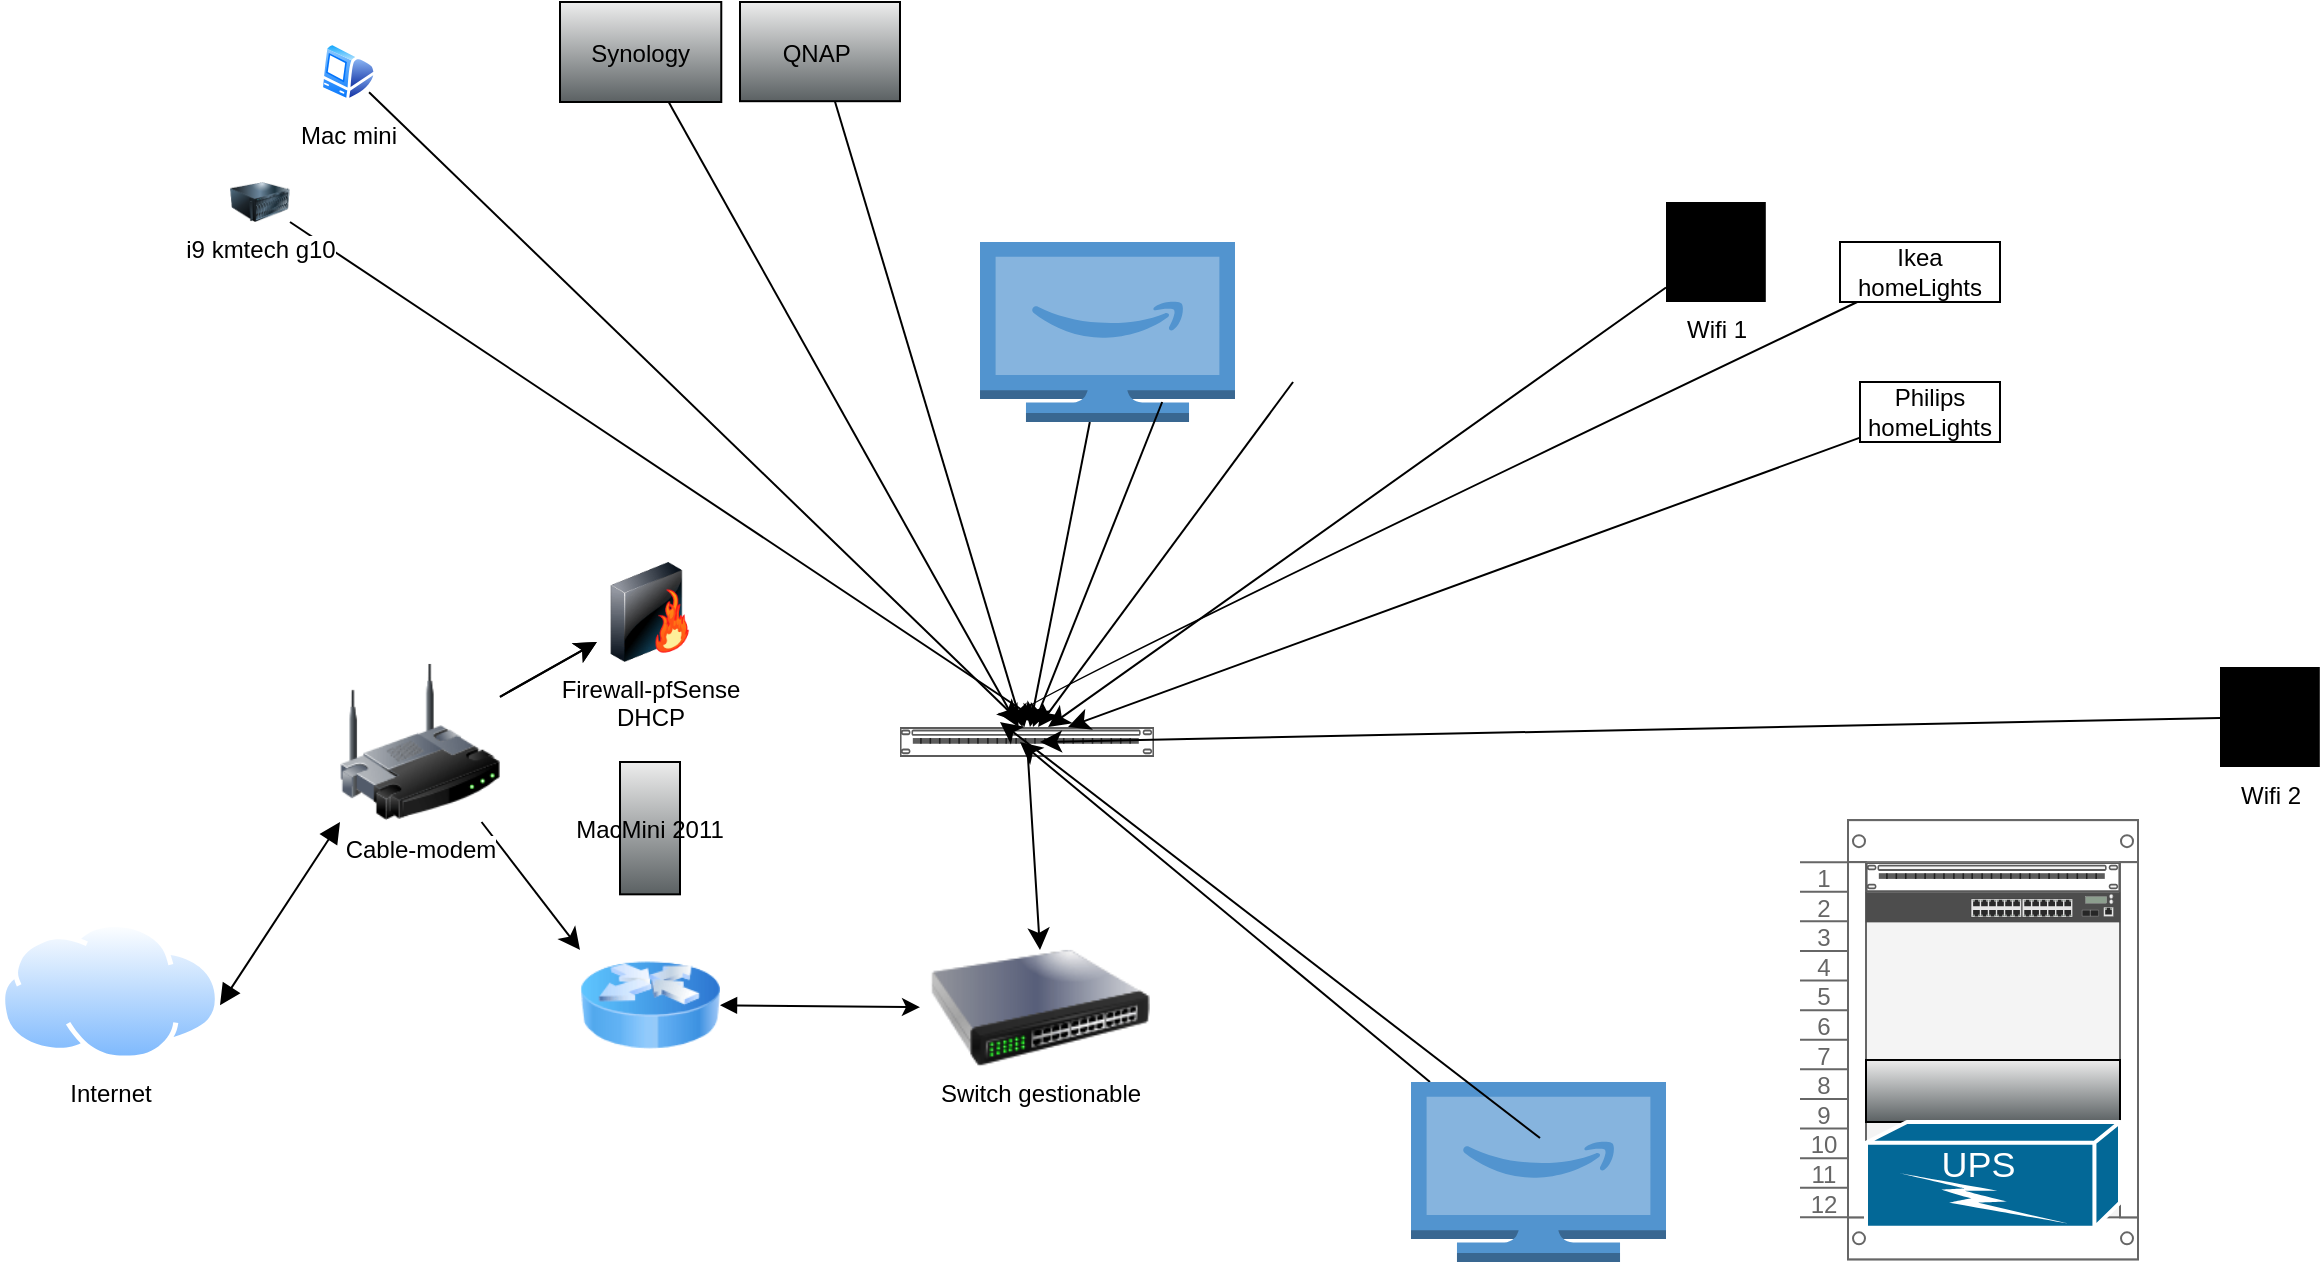 <mxfile version="28.0.9">
  <diagram name="Página-1" id="AzQ837hKO69bOEvzX8lG">
    <mxGraphModel dx="1570" dy="2525" grid="1" gridSize="10" guides="1" tooltips="1" connect="1" arrows="1" fold="1" page="1" pageScale="1" pageWidth="827" pageHeight="1169" math="0" shadow="0">
      <root>
        <mxCell id="0" />
        <mxCell id="1" parent="0" />
        <mxCell id="GdxvCq1TfTNg5mQ6eXH_-2" value="" style="strokeColor=#666666;html=1;verticalLabelPosition=bottom;labelBackgroundColor=#ffffff;verticalAlign=top;outlineConnect=0;shadow=0;dashed=0;shape=mxgraph.rackGeneral.rackCabinet3;fillColor2=#f4f4f4;container=1;collapsible=0;childLayout=rack;allowGaps=1;marginLeft=33;marginRight=9;marginTop=21;marginBottom=22;textColor=#666666;numDisp=ascend;" parent="1" vertex="1">
          <mxGeometry x="1320" y="319.07" width="169" height="220.93" as="geometry" />
        </mxCell>
        <mxCell id="UxFv_I-L1PYL_ZdudsUN-2" value="" style="strokeColor=#666666;html=1;labelPosition=right;align=left;spacingLeft=15;shadow=0;dashed=0;outlineConnect=0;shape=mxgraph.rack.general.cat5e_rack_mount_patch_panel_24_ports;" parent="GdxvCq1TfTNg5mQ6eXH_-2" vertex="1">
          <mxGeometry x="33" y="21" width="127" height="15" as="geometry" />
        </mxCell>
        <mxCell id="GdxvCq1TfTNg5mQ6eXH_-8" value="" style="html=1;verticalLabelPosition=bottom;verticalAlign=top;outlineConnect=0;shadow=0;dashed=0;shape=mxgraph.rack.hpe_aruba.gateways_controllers.aruba_7024_mobility_controller_front;" parent="GdxvCq1TfTNg5mQ6eXH_-2" vertex="1">
          <mxGeometry x="33" y="36" width="127" height="15" as="geometry" />
        </mxCell>
        <mxCell id="UxFv_I-L1PYL_ZdudsUN-4" value="" style="fillColorStyles=neutralFill;neutralFill=#9DA6A8;shape=mxgraph.networks2.icon;aspect=fixed;fillColor=#EDEDED;strokeColor=#000000;gradientColor=#5B6163;network2IconShadow=1;network2bgFillColor=none;network2Icon=mxgraph.networks2.nas_filer;network2IconW=1;network2IconH=0.62;" parent="GdxvCq1TfTNg5mQ6eXH_-2" vertex="1">
          <mxGeometry x="33" y="119.93" width="127" height="31" as="geometry" />
        </mxCell>
        <mxCell id="UxFv_I-L1PYL_ZdudsUN-3" value="" style="shape=mxgraph.cisco.misc.ups;html=1;pointerEvents=1;dashed=0;fillColor=#036897;strokeColor=#ffffff;strokeWidth=2;verticalLabelPosition=bottom;verticalAlign=top;align=center;outlineConnect=0;" parent="GdxvCq1TfTNg5mQ6eXH_-2" vertex="1">
          <mxGeometry x="33" y="150.93" width="127" height="52.86" as="geometry" />
        </mxCell>
        <mxCell id="GdxvCq1TfTNg5mQ6eXH_-11" value="Internet" style="image;aspect=fixed;perimeter=ellipsePerimeter;html=1;align=center;shadow=0;dashed=0;spacingTop=3;image=img/lib/active_directory/internet_cloud.svg;" parent="1" vertex="1">
          <mxGeometry x="420" y="370" width="110" height="69.3" as="geometry" />
        </mxCell>
        <mxCell id="GdxvCq1TfTNg5mQ6eXH_-14" style="rounded=0;orthogonalLoop=1;jettySize=auto;html=1;fontSize=12;startSize=8;endSize=8;entryX=1;entryY=0.601;entryDx=0;entryDy=0;entryPerimeter=0;endArrow=block;endFill=1;startArrow=block;startFill=1;exitX=0;exitY=1;exitDx=0;exitDy=0;" parent="1" source="GdxvCq1TfTNg5mQ6eXH_-15" target="GdxvCq1TfTNg5mQ6eXH_-11" edge="1">
          <mxGeometry relative="1" as="geometry">
            <mxPoint x="540" y="400" as="targetPoint" />
          </mxGeometry>
        </mxCell>
        <mxCell id="GdxvCq1TfTNg5mQ6eXH_-13" value="" style="image;html=1;image=img/lib/clip_art/networking/Router_Icon_128x128.png" parent="1" vertex="1">
          <mxGeometry x="710" y="383.95" width="70" height="55.35" as="geometry" />
        </mxCell>
        <mxCell id="GdxvCq1TfTNg5mQ6eXH_-16" style="edgeStyle=none;curved=1;rounded=0;orthogonalLoop=1;jettySize=auto;html=1;entryX=0;entryY=0;entryDx=0;entryDy=0;fontSize=12;startSize=8;endSize=8;" parent="1" source="GdxvCq1TfTNg5mQ6eXH_-15" target="GdxvCq1TfTNg5mQ6eXH_-13" edge="1">
          <mxGeometry relative="1" as="geometry" />
        </mxCell>
        <mxCell id="UxFv_I-L1PYL_ZdudsUN-6" value="" style="edgeStyle=none;curved=1;rounded=0;orthogonalLoop=1;jettySize=auto;html=1;fontSize=12;startSize=8;endSize=8;" parent="1" source="GdxvCq1TfTNg5mQ6eXH_-15" target="GdxvCq1TfTNg5mQ6eXH_-19" edge="1">
          <mxGeometry relative="1" as="geometry" />
        </mxCell>
        <mxCell id="UxFv_I-L1PYL_ZdudsUN-7" value="" style="edgeStyle=none;curved=1;rounded=0;orthogonalLoop=1;jettySize=auto;html=1;fontSize=12;startSize=8;endSize=8;" parent="1" source="GdxvCq1TfTNg5mQ6eXH_-15" target="GdxvCq1TfTNg5mQ6eXH_-19" edge="1">
          <mxGeometry relative="1" as="geometry" />
        </mxCell>
        <mxCell id="GdxvCq1TfTNg5mQ6eXH_-15" value="Cable-modem" style="image;html=1;image=img/lib/clip_art/networking/Wireless_Router_128x128.png" parent="1" vertex="1">
          <mxGeometry x="590" y="240" width="80" height="80" as="geometry" />
        </mxCell>
        <mxCell id="GdxvCq1TfTNg5mQ6eXH_-17" value="MacMini 2011" style="shape=mxgraph.networks2.icon;aspect=fixed;fillColor=#EDEDED;strokeColor=#000000;gradientColor=#5B6163;network2IconShadow=1;network2bgFillColor=none;network2Icon=mxgraph.networks2.desktop_pc;network2IconXOffset=-0.003;network2IconYOffset=0.0;network2IconW=0.453;network2IconH=1.0;" parent="1" vertex="1">
          <mxGeometry x="730" y="290" width="30" height="66.17" as="geometry" />
        </mxCell>
        <mxCell id="GdxvCq1TfTNg5mQ6eXH_-19" value="Firewall-pfSense&lt;div&gt;DHCP&lt;/div&gt;" style="image;html=1;image=img/lib/clip_art/networking/Firewall-page1_128x128.png" parent="1" vertex="1">
          <mxGeometry x="718.42" y="190.0" width="53.16" height="50" as="geometry" />
        </mxCell>
        <mxCell id="GdxvCq1TfTNg5mQ6eXH_-21" style="rounded=0;orthogonalLoop=1;jettySize=auto;html=1;entryX=1;entryY=0.5;entryDx=0;entryDy=0;fontSize=12;endArrow=block;endFill=1;startArrow=classic;startFill=1;" parent="1" source="GdxvCq1TfTNg5mQ6eXH_-20" target="GdxvCq1TfTNg5mQ6eXH_-13" edge="1">
          <mxGeometry relative="1" as="geometry" />
        </mxCell>
        <mxCell id="GdxvCq1TfTNg5mQ6eXH_-20" value="Switch gestionable" style="image;html=1;image=img/lib/clip_art/networking/Switch_128x128.png" parent="1" vertex="1">
          <mxGeometry x="880" y="383.95" width="120" height="58.37" as="geometry" />
        </mxCell>
        <mxCell id="qjA5OxGg3spYhjRqrUWt-20" style="edgeStyle=none;curved=1;rounded=0;orthogonalLoop=1;jettySize=auto;html=1;fontSize=12;startSize=8;endSize=8;" edge="1" parent="1" source="UxFv_I-L1PYL_ZdudsUN-12">
          <mxGeometry relative="1" as="geometry">
            <mxPoint x="940" y="270" as="targetPoint" />
          </mxGeometry>
        </mxCell>
        <mxCell id="UxFv_I-L1PYL_ZdudsUN-12" value="i9 kmtech g10" style="image;html=1;image=img/lib/clip_art/computers/Server_128x128.png" parent="1" vertex="1">
          <mxGeometry x="530" width="40" height="20" as="geometry" />
        </mxCell>
        <mxCell id="qjA5OxGg3spYhjRqrUWt-5" style="edgeStyle=none;curved=1;rounded=0;orthogonalLoop=1;jettySize=auto;html=1;fontSize=12;startSize=8;endSize=8;" edge="1" parent="1" source="qjA5OxGg3spYhjRqrUWt-1" target="qjA5OxGg3spYhjRqrUWt-8">
          <mxGeometry relative="1" as="geometry" />
        </mxCell>
        <mxCell id="qjA5OxGg3spYhjRqrUWt-1" value="" style="outlineConnect=0;dashed=0;verticalLabelPosition=bottom;verticalAlign=top;align=center;html=1;shape=mxgraph.aws3.fire_tv;fillColor=#5294CF;gradientColor=none;" vertex="1" parent="1">
          <mxGeometry x="910" y="30" width="127.5" height="90" as="geometry" />
        </mxCell>
        <mxCell id="qjA5OxGg3spYhjRqrUWt-6" style="edgeStyle=none;curved=1;rounded=0;orthogonalLoop=1;jettySize=auto;html=1;fontSize=12;startSize=8;endSize=8;" edge="1" parent="1" source="qjA5OxGg3spYhjRqrUWt-2" target="qjA5OxGg3spYhjRqrUWt-8">
          <mxGeometry relative="1" as="geometry">
            <mxPoint x="1210" y="250" as="targetPoint" />
          </mxGeometry>
        </mxCell>
        <mxCell id="qjA5OxGg3spYhjRqrUWt-2" value="" style="shape=image;html=1;verticalAlign=top;verticalLabelPosition=bottom;labelBackgroundColor=#ffffff;imageAspect=0;aspect=fixed;image=https://icons.diagrams.net/icon-cache1/iPhone_7___AirPods_icons_-_Solid_Style-2124/apple-tv-box-1197.svg" vertex="1" parent="1">
          <mxGeometry x="980" y="40" width="70" height="70" as="geometry" />
        </mxCell>
        <mxCell id="qjA5OxGg3spYhjRqrUWt-7" style="edgeStyle=none;curved=1;rounded=0;orthogonalLoop=1;jettySize=auto;html=1;fontSize=12;startSize=8;endSize=8;" edge="1" parent="1" source="qjA5OxGg3spYhjRqrUWt-4" target="qjA5OxGg3spYhjRqrUWt-8">
          <mxGeometry relative="1" as="geometry">
            <mxPoint x="1100" y="340" as="targetPoint" />
          </mxGeometry>
        </mxCell>
        <mxCell id="qjA5OxGg3spYhjRqrUWt-4" value="" style="shape=image;html=1;verticalAlign=top;verticalLabelPosition=bottom;labelBackgroundColor=#ffffff;imageAspect=0;aspect=fixed;image=https://icons.diagrams.net/icon-cache1/Miu_square_flat_social-2107/playstation-square-social-media-1459.svg" vertex="1" parent="1">
          <mxGeometry x="1060" y="50" width="50" height="50" as="geometry" />
        </mxCell>
        <mxCell id="qjA5OxGg3spYhjRqrUWt-12" style="edgeStyle=none;curved=1;rounded=0;orthogonalLoop=1;jettySize=auto;html=1;fontSize=12;startSize=8;endSize=8;entryX=0.5;entryY=0;entryDx=0;entryDy=0;" edge="1" parent="1" source="qjA5OxGg3spYhjRqrUWt-8" target="GdxvCq1TfTNg5mQ6eXH_-20">
          <mxGeometry relative="1" as="geometry">
            <mxPoint x="1316.5" y="280" as="targetPoint" />
          </mxGeometry>
        </mxCell>
        <mxCell id="qjA5OxGg3spYhjRqrUWt-8" value="" style="strokeColor=#666666;html=1;labelPosition=right;align=left;spacingLeft=15;shadow=0;dashed=0;outlineConnect=0;shape=mxgraph.rack.general.cat5e_rack_mount_patch_panel_24_ports;" vertex="1" parent="1">
          <mxGeometry x="870" y="272.5" width="127" height="15" as="geometry" />
        </mxCell>
        <mxCell id="qjA5OxGg3spYhjRqrUWt-16" style="edgeStyle=none;curved=1;rounded=0;orthogonalLoop=1;jettySize=auto;html=1;fontSize=12;startSize=8;endSize=8;" edge="1" parent="1" source="qjA5OxGg3spYhjRqrUWt-9" target="qjA5OxGg3spYhjRqrUWt-8">
          <mxGeometry relative="1" as="geometry" />
        </mxCell>
        <mxCell id="qjA5OxGg3spYhjRqrUWt-9" value="Philips homeLights" style="rounded=0;whiteSpace=wrap;html=1;" vertex="1" parent="1">
          <mxGeometry x="1350" y="100" width="70" height="30" as="geometry" />
        </mxCell>
        <mxCell id="qjA5OxGg3spYhjRqrUWt-17" style="edgeStyle=none;curved=1;rounded=0;orthogonalLoop=1;jettySize=auto;html=1;fontSize=12;startSize=8;endSize=8;" edge="1" parent="1" source="qjA5OxGg3spYhjRqrUWt-10" target="qjA5OxGg3spYhjRqrUWt-8">
          <mxGeometry relative="1" as="geometry">
            <mxPoint x="950" y="260" as="targetPoint" />
          </mxGeometry>
        </mxCell>
        <mxCell id="qjA5OxGg3spYhjRqrUWt-10" value="Wifi 1" style="sketch=0;verticalLabelPosition=bottom;sketch=0;aspect=fixed;html=1;verticalAlign=top;strokeColor=none;fillColor=#000000;align=center;outlineConnect=0;pointerEvents=1;shape=mxgraph.citrix2.wifi_router;" vertex="1" parent="1">
          <mxGeometry x="1253" y="10" width="49.9" height="50" as="geometry" />
        </mxCell>
        <mxCell id="qjA5OxGg3spYhjRqrUWt-26" style="edgeStyle=none;curved=1;rounded=0;orthogonalLoop=1;jettySize=auto;html=1;fontSize=12;startSize=8;endSize=8;" edge="1" parent="1" source="qjA5OxGg3spYhjRqrUWt-11">
          <mxGeometry relative="1" as="geometry">
            <mxPoint x="940" y="280" as="targetPoint" />
          </mxGeometry>
        </mxCell>
        <mxCell id="qjA5OxGg3spYhjRqrUWt-11" value="Wifi 2" style="sketch=0;verticalLabelPosition=bottom;sketch=0;aspect=fixed;html=1;verticalAlign=top;strokeColor=none;fillColor=#000000;align=center;outlineConnect=0;pointerEvents=1;shape=mxgraph.citrix2.wifi_router;" vertex="1" parent="1">
          <mxGeometry x="1530" y="242.5" width="49.9" height="50" as="geometry" />
        </mxCell>
        <mxCell id="qjA5OxGg3spYhjRqrUWt-15" value="" style="edgeStyle=none;curved=1;rounded=0;orthogonalLoop=1;jettySize=auto;html=1;fontSize=12;startSize=8;endSize=8;" edge="1" parent="1" source="qjA5OxGg3spYhjRqrUWt-14" target="qjA5OxGg3spYhjRqrUWt-8">
          <mxGeometry relative="1" as="geometry">
            <mxPoint x="940" y="300" as="targetPoint" />
            <Array as="points">
              <mxPoint x="930" y="260" />
            </Array>
          </mxGeometry>
        </mxCell>
        <mxCell id="qjA5OxGg3spYhjRqrUWt-14" value="Ikea homeLights" style="rounded=0;whiteSpace=wrap;html=1;" vertex="1" parent="1">
          <mxGeometry x="1340" y="30" width="80" height="30" as="geometry" />
        </mxCell>
        <mxCell id="qjA5OxGg3spYhjRqrUWt-19" style="edgeStyle=none;curved=1;rounded=0;orthogonalLoop=1;jettySize=auto;html=1;fontSize=12;startSize=8;endSize=8;" edge="1" parent="1" source="qjA5OxGg3spYhjRqrUWt-18">
          <mxGeometry relative="1" as="geometry">
            <mxPoint x="930" y="270" as="targetPoint" />
          </mxGeometry>
        </mxCell>
        <mxCell id="qjA5OxGg3spYhjRqrUWt-18" value="Mac mini" style="image;aspect=fixed;perimeter=ellipsePerimeter;html=1;align=center;shadow=0;dashed=0;spacingTop=3;image=img/lib/active_directory/mac_client.svg;" vertex="1" parent="1">
          <mxGeometry x="580" y="-70" width="28.2" height="30" as="geometry" />
        </mxCell>
        <mxCell id="qjA5OxGg3spYhjRqrUWt-23" style="edgeStyle=none;curved=1;rounded=0;orthogonalLoop=1;jettySize=auto;html=1;fontSize=12;startSize=8;endSize=8;" edge="1" parent="1" source="qjA5OxGg3spYhjRqrUWt-21" target="qjA5OxGg3spYhjRqrUWt-8">
          <mxGeometry relative="1" as="geometry">
            <mxPoint x="930" y="260" as="targetPoint" />
          </mxGeometry>
        </mxCell>
        <mxCell id="qjA5OxGg3spYhjRqrUWt-21" value="Synology" style="fillColorStyles=neutralFill;neutralFill=#9DA6A8;shape=mxgraph.networks2.icon;aspect=fixed;fillColor=#EDEDED;strokeColor=#000000;gradientColor=#5B6163;network2IconShadow=1;network2bgFillColor=none;network2Icon=mxgraph.networks2.nas_filer;network2IconW=1;network2IconH=0.62;" vertex="1" parent="1">
          <mxGeometry x="700" y="-90" width="80.64" height="50" as="geometry" />
        </mxCell>
        <mxCell id="qjA5OxGg3spYhjRqrUWt-24" style="edgeStyle=none;curved=1;rounded=0;orthogonalLoop=1;jettySize=auto;html=1;fontSize=12;startSize=8;endSize=8;" edge="1" parent="1" source="qjA5OxGg3spYhjRqrUWt-22" target="qjA5OxGg3spYhjRqrUWt-8">
          <mxGeometry relative="1" as="geometry">
            <mxPoint x="950" y="260" as="targetPoint" />
          </mxGeometry>
        </mxCell>
        <mxCell id="qjA5OxGg3spYhjRqrUWt-22" value="QNAP " style="fillColorStyles=neutralFill;neutralFill=#9DA6A8;shape=mxgraph.networks2.icon;aspect=fixed;fillColor=#EDEDED;strokeColor=#000000;gradientColor=#5B6163;network2IconShadow=1;network2bgFillColor=none;network2Icon=mxgraph.networks2.nas_filer;network2IconW=1;network2IconH=0.62;" vertex="1" parent="1">
          <mxGeometry x="790" y="-90" width="80" height="49.6" as="geometry" />
        </mxCell>
        <mxCell id="qjA5OxGg3spYhjRqrUWt-29" style="edgeStyle=none;curved=1;rounded=0;orthogonalLoop=1;jettySize=auto;html=1;fontSize=12;startSize=8;endSize=8;" edge="1" parent="1" source="qjA5OxGg3spYhjRqrUWt-27">
          <mxGeometry relative="1" as="geometry">
            <mxPoint x="930" y="280" as="targetPoint" />
          </mxGeometry>
        </mxCell>
        <mxCell id="qjA5OxGg3spYhjRqrUWt-27" value="" style="outlineConnect=0;dashed=0;verticalLabelPosition=bottom;verticalAlign=top;align=center;html=1;shape=mxgraph.aws3.fire_tv;fillColor=#5294CF;gradientColor=none;" vertex="1" parent="1">
          <mxGeometry x="1125.5" y="450" width="127.5" height="90" as="geometry" />
        </mxCell>
        <mxCell id="qjA5OxGg3spYhjRqrUWt-30" style="edgeStyle=none;curved=1;rounded=0;orthogonalLoop=1;jettySize=auto;html=1;fontSize=12;startSize=8;endSize=8;" edge="1" parent="1" source="qjA5OxGg3spYhjRqrUWt-28">
          <mxGeometry relative="1" as="geometry">
            <mxPoint x="920" y="270" as="targetPoint" />
          </mxGeometry>
        </mxCell>
        <mxCell id="qjA5OxGg3spYhjRqrUWt-28" value="" style="shape=image;html=1;verticalAlign=top;verticalLabelPosition=bottom;labelBackgroundColor=#ffffff;imageAspect=0;aspect=fixed;image=https://icons.diagrams.net/icon-cache1/iPhone_7___AirPods_icons_-_Solid_Style-2124/apple-tv-box-1197.svg" vertex="1" parent="1">
          <mxGeometry x="1190" y="470" width="70" height="70" as="geometry" />
        </mxCell>
      </root>
    </mxGraphModel>
  </diagram>
</mxfile>

